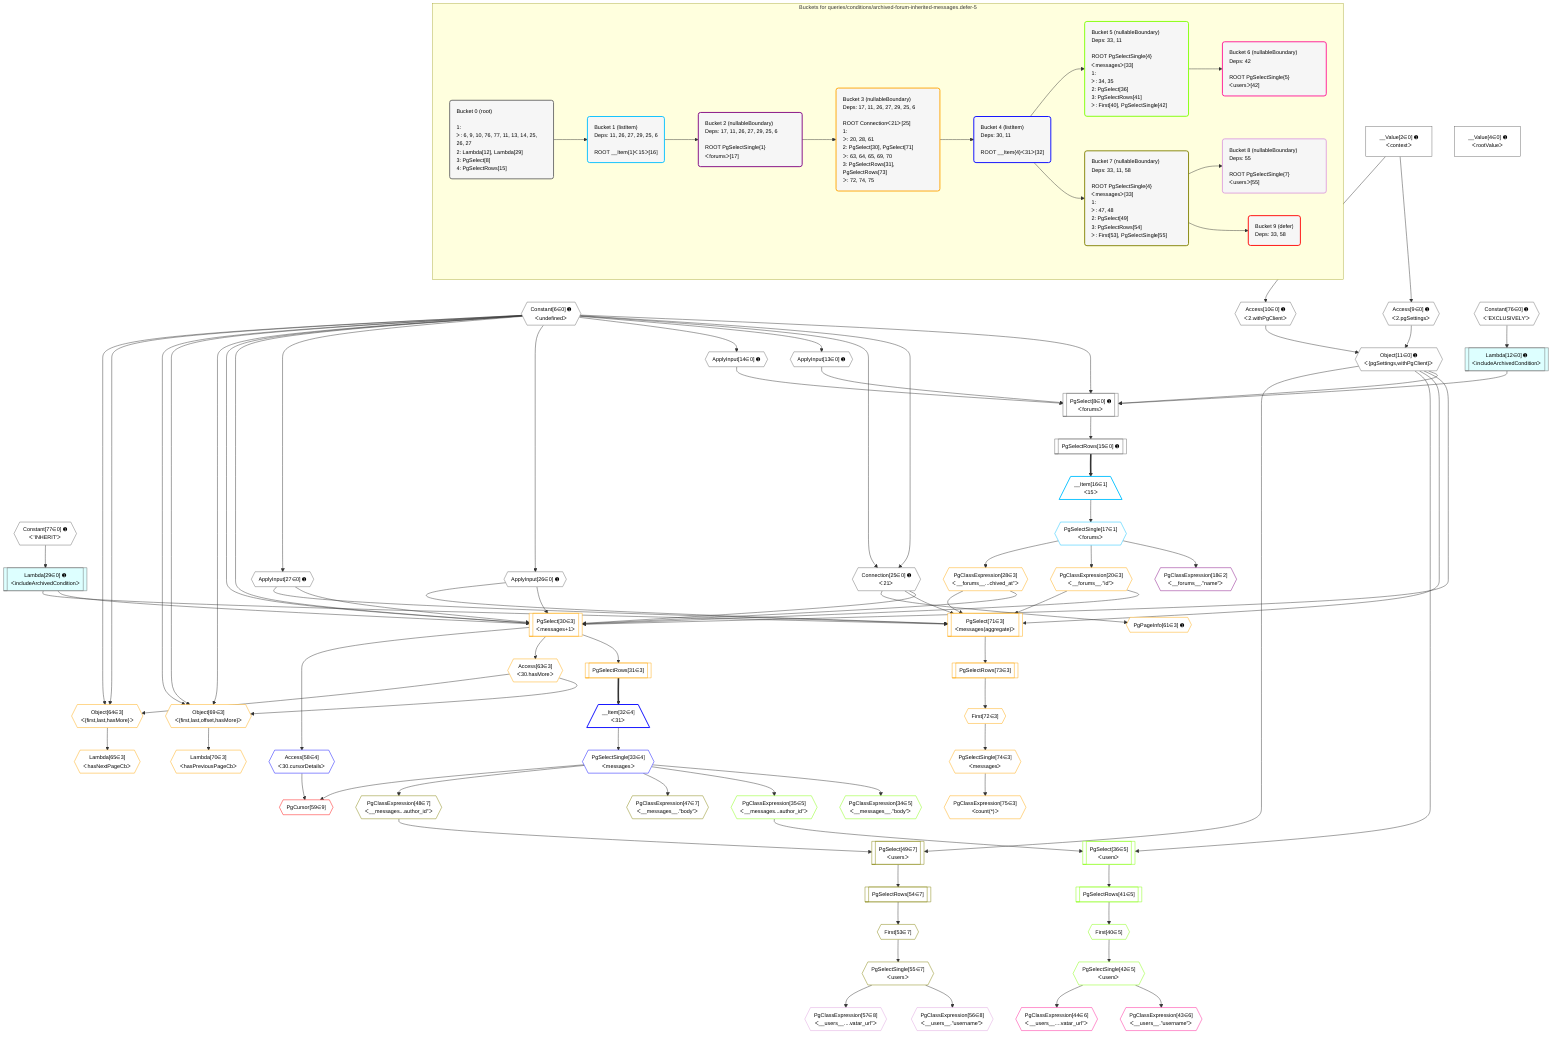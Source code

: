 %%{init: {'themeVariables': { 'fontSize': '12px'}}}%%
graph TD
    classDef path fill:#eee,stroke:#000,color:#000
    classDef plan fill:#fff,stroke-width:1px,color:#000
    classDef itemplan fill:#fff,stroke-width:2px,color:#000
    classDef unbatchedplan fill:#dff,stroke-width:1px,color:#000
    classDef sideeffectplan fill:#fcc,stroke-width:2px,color:#000
    classDef bucket fill:#f6f6f6,color:#000,stroke-width:2px,text-align:left


    %% plan dependencies
    PgSelect8[["PgSelect[8∈0] ➊<br />ᐸforumsᐳ"]]:::plan
    Object11{{"Object[11∈0] ➊<br />ᐸ{pgSettings,withPgClient}ᐳ"}}:::plan
    Constant6{{"Constant[6∈0] ➊<br />ᐸundefinedᐳ"}}:::plan
    Lambda12[["Lambda[12∈0] ➊<br />ᐸincludeArchivedConditionᐳ"]]:::unbatchedplan
    ApplyInput13{{"ApplyInput[13∈0] ➊"}}:::plan
    ApplyInput14{{"ApplyInput[14∈0] ➊"}}:::plan
    Object11 & Constant6 & Lambda12 & ApplyInput13 & ApplyInput14 --> PgSelect8
    Access9{{"Access[9∈0] ➊<br />ᐸ2.pgSettingsᐳ"}}:::plan
    Access10{{"Access[10∈0] ➊<br />ᐸ2.withPgClientᐳ"}}:::plan
    Access9 & Access10 --> Object11
    Connection25{{"Connection[25∈0] ➊<br />ᐸ21ᐳ"}}:::plan
    Constant6 & Constant6 --> Connection25
    __Value2["__Value[2∈0] ➊<br />ᐸcontextᐳ"]:::plan
    __Value2 --> Access9
    __Value2 --> Access10
    Constant76{{"Constant[76∈0] ➊<br />ᐸ'EXCLUSIVELY'ᐳ"}}:::plan
    Constant76 --> Lambda12
    Constant6 --> ApplyInput13
    Constant6 --> ApplyInput14
    PgSelectRows15[["PgSelectRows[15∈0] ➊"]]:::plan
    PgSelect8 --> PgSelectRows15
    ApplyInput26{{"ApplyInput[26∈0] ➊"}}:::plan
    Constant6 --> ApplyInput26
    ApplyInput27{{"ApplyInput[27∈0] ➊"}}:::plan
    Constant6 --> ApplyInput27
    Lambda29[["Lambda[29∈0] ➊<br />ᐸincludeArchivedConditionᐳ"]]:::unbatchedplan
    Constant77{{"Constant[77∈0] ➊<br />ᐸ'INHERIT'ᐳ"}}:::plan
    Constant77 --> Lambda29
    __Value4["__Value[4∈0] ➊<br />ᐸrootValueᐳ"]:::plan
    __Item16[/"__Item[16∈1]<br />ᐸ15ᐳ"\]:::itemplan
    PgSelectRows15 ==> __Item16
    PgSelectSingle17{{"PgSelectSingle[17∈1]<br />ᐸforumsᐳ"}}:::plan
    __Item16 --> PgSelectSingle17
    PgClassExpression18{{"PgClassExpression[18∈2]<br />ᐸ__forums__.”name”ᐳ"}}:::plan
    PgSelectSingle17 --> PgClassExpression18
    PgSelect30[["PgSelect[30∈3]<br />ᐸmessages+1ᐳ"]]:::plan
    PgClassExpression20{{"PgClassExpression[20∈3]<br />ᐸ__forums__.”id”ᐳ"}}:::plan
    PgClassExpression28{{"PgClassExpression[28∈3]<br />ᐸ__forums__...chived_at”ᐳ"}}:::plan
    Object11 & PgClassExpression20 & ApplyInput26 & ApplyInput27 & PgClassExpression28 & Lambda29 & Connection25 & Constant6 & Constant6 --> PgSelect30
    PgSelect71[["PgSelect[71∈3]<br />ᐸmessages(aggregate)ᐳ"]]:::plan
    Object11 & PgClassExpression20 & ApplyInput26 & ApplyInput27 & PgClassExpression28 & Lambda29 & Connection25 --> PgSelect71
    Object69{{"Object[69∈3]<br />ᐸ{first,last,offset,hasMore}ᐳ"}}:::plan
    Access63{{"Access[63∈3]<br />ᐸ30.hasMoreᐳ"}}:::plan
    Constant6 & Constant6 & Constant6 & Access63 --> Object69
    Object64{{"Object[64∈3]<br />ᐸ{first,last,hasMore}ᐳ"}}:::plan
    Constant6 & Constant6 & Access63 --> Object64
    PgSelectSingle17 --> PgClassExpression20
    PgSelectSingle17 --> PgClassExpression28
    PgSelectRows31[["PgSelectRows[31∈3]"]]:::plan
    PgSelect30 --> PgSelectRows31
    PgPageInfo61{{"PgPageInfo[61∈3] ➊"}}:::plan
    Connection25 --> PgPageInfo61
    PgSelect30 --> Access63
    Lambda65{{"Lambda[65∈3]<br />ᐸhasNextPageCbᐳ"}}:::plan
    Object64 --> Lambda65
    Lambda70{{"Lambda[70∈3]<br />ᐸhasPreviousPageCbᐳ"}}:::plan
    Object69 --> Lambda70
    First72{{"First[72∈3]"}}:::plan
    PgSelectRows73[["PgSelectRows[73∈3]"]]:::plan
    PgSelectRows73 --> First72
    PgSelect71 --> PgSelectRows73
    PgSelectSingle74{{"PgSelectSingle[74∈3]<br />ᐸmessagesᐳ"}}:::plan
    First72 --> PgSelectSingle74
    PgClassExpression75{{"PgClassExpression[75∈3]<br />ᐸcount(*)ᐳ"}}:::plan
    PgSelectSingle74 --> PgClassExpression75
    __Item32[/"__Item[32∈4]<br />ᐸ31ᐳ"\]:::itemplan
    PgSelectRows31 ==> __Item32
    PgSelectSingle33{{"PgSelectSingle[33∈4]<br />ᐸmessagesᐳ"}}:::plan
    __Item32 --> PgSelectSingle33
    Access58{{"Access[58∈4]<br />ᐸ30.cursorDetailsᐳ"}}:::plan
    PgSelect30 --> Access58
    PgSelect36[["PgSelect[36∈5]<br />ᐸusersᐳ"]]:::plan
    PgClassExpression35{{"PgClassExpression[35∈5]<br />ᐸ__messages...author_id”ᐳ"}}:::plan
    Object11 & PgClassExpression35 --> PgSelect36
    PgClassExpression34{{"PgClassExpression[34∈5]<br />ᐸ__messages__.”body”ᐳ"}}:::plan
    PgSelectSingle33 --> PgClassExpression34
    PgSelectSingle33 --> PgClassExpression35
    First40{{"First[40∈5]"}}:::plan
    PgSelectRows41[["PgSelectRows[41∈5]"]]:::plan
    PgSelectRows41 --> First40
    PgSelect36 --> PgSelectRows41
    PgSelectSingle42{{"PgSelectSingle[42∈5]<br />ᐸusersᐳ"}}:::plan
    First40 --> PgSelectSingle42
    PgClassExpression43{{"PgClassExpression[43∈6]<br />ᐸ__users__.”username”ᐳ"}}:::plan
    PgSelectSingle42 --> PgClassExpression43
    PgClassExpression44{{"PgClassExpression[44∈6]<br />ᐸ__users__....vatar_url”ᐳ"}}:::plan
    PgSelectSingle42 --> PgClassExpression44
    PgSelect49[["PgSelect[49∈7]<br />ᐸusersᐳ"]]:::plan
    PgClassExpression48{{"PgClassExpression[48∈7]<br />ᐸ__messages...author_id”ᐳ"}}:::plan
    Object11 & PgClassExpression48 --> PgSelect49
    PgClassExpression47{{"PgClassExpression[47∈7]<br />ᐸ__messages__.”body”ᐳ"}}:::plan
    PgSelectSingle33 --> PgClassExpression47
    PgSelectSingle33 --> PgClassExpression48
    First53{{"First[53∈7]"}}:::plan
    PgSelectRows54[["PgSelectRows[54∈7]"]]:::plan
    PgSelectRows54 --> First53
    PgSelect49 --> PgSelectRows54
    PgSelectSingle55{{"PgSelectSingle[55∈7]<br />ᐸusersᐳ"}}:::plan
    First53 --> PgSelectSingle55
    PgClassExpression56{{"PgClassExpression[56∈8]<br />ᐸ__users__.”username”ᐳ"}}:::plan
    PgSelectSingle55 --> PgClassExpression56
    PgClassExpression57{{"PgClassExpression[57∈8]<br />ᐸ__users__....vatar_url”ᐳ"}}:::plan
    PgSelectSingle55 --> PgClassExpression57
    PgCursor59{{"PgCursor[59∈9]"}}:::plan
    PgSelectSingle33 & Access58 --> PgCursor59

    %% define steps

    subgraph "Buckets for queries/conditions/archived-forum-inherited-messages.defer-5"
    Bucket0("Bucket 0 (root)<br /><br />1: <br />ᐳ: 6, 9, 10, 76, 77, 11, 13, 14, 25, 26, 27<br />2: Lambda[12], Lambda[29]<br />3: PgSelect[8]<br />4: PgSelectRows[15]"):::bucket
    classDef bucket0 stroke:#696969
    class Bucket0,__Value2,__Value4,Constant6,PgSelect8,Access9,Access10,Object11,Lambda12,ApplyInput13,ApplyInput14,PgSelectRows15,Connection25,ApplyInput26,ApplyInput27,Lambda29,Constant76,Constant77 bucket0
    Bucket1("Bucket 1 (listItem)<br />Deps: 11, 26, 27, 29, 25, 6<br /><br />ROOT __Item{1}ᐸ15ᐳ[16]"):::bucket
    classDef bucket1 stroke:#00bfff
    class Bucket1,__Item16,PgSelectSingle17 bucket1
    Bucket2("Bucket 2 (nullableBoundary)<br />Deps: 17, 11, 26, 27, 29, 25, 6<br /><br />ROOT PgSelectSingle{1}ᐸforumsᐳ[17]"):::bucket
    classDef bucket2 stroke:#7f007f
    class Bucket2,PgClassExpression18 bucket2
    Bucket3("Bucket 3 (nullableBoundary)<br />Deps: 17, 11, 26, 27, 29, 25, 6<br /><br />ROOT Connectionᐸ21ᐳ[25]<br />1: <br />ᐳ: 20, 28, 61<br />2: PgSelect[30], PgSelect[71]<br />ᐳ: 63, 64, 65, 69, 70<br />3: PgSelectRows[31], PgSelectRows[73]<br />ᐳ: 72, 74, 75"):::bucket
    classDef bucket3 stroke:#ffa500
    class Bucket3,PgClassExpression20,PgClassExpression28,PgSelect30,PgSelectRows31,PgPageInfo61,Access63,Object64,Lambda65,Object69,Lambda70,PgSelect71,First72,PgSelectRows73,PgSelectSingle74,PgClassExpression75 bucket3
    Bucket4("Bucket 4 (listItem)<br />Deps: 30, 11<br /><br />ROOT __Item{4}ᐸ31ᐳ[32]"):::bucket
    classDef bucket4 stroke:#0000ff
    class Bucket4,__Item32,PgSelectSingle33,Access58 bucket4
    Bucket5("Bucket 5 (nullableBoundary)<br />Deps: 33, 11<br /><br />ROOT PgSelectSingle{4}ᐸmessagesᐳ[33]<br />1: <br />ᐳ: 34, 35<br />2: PgSelect[36]<br />3: PgSelectRows[41]<br />ᐳ: First[40], PgSelectSingle[42]"):::bucket
    classDef bucket5 stroke:#7fff00
    class Bucket5,PgClassExpression34,PgClassExpression35,PgSelect36,First40,PgSelectRows41,PgSelectSingle42 bucket5
    Bucket6("Bucket 6 (nullableBoundary)<br />Deps: 42<br /><br />ROOT PgSelectSingle{5}ᐸusersᐳ[42]"):::bucket
    classDef bucket6 stroke:#ff1493
    class Bucket6,PgClassExpression43,PgClassExpression44 bucket6
    Bucket7("Bucket 7 (nullableBoundary)<br />Deps: 33, 11, 58<br /><br />ROOT PgSelectSingle{4}ᐸmessagesᐳ[33]<br />1: <br />ᐳ: 47, 48<br />2: PgSelect[49]<br />3: PgSelectRows[54]<br />ᐳ: First[53], PgSelectSingle[55]"):::bucket
    classDef bucket7 stroke:#808000
    class Bucket7,PgClassExpression47,PgClassExpression48,PgSelect49,First53,PgSelectRows54,PgSelectSingle55 bucket7
    Bucket8("Bucket 8 (nullableBoundary)<br />Deps: 55<br /><br />ROOT PgSelectSingle{7}ᐸusersᐳ[55]"):::bucket
    classDef bucket8 stroke:#dda0dd
    class Bucket8,PgClassExpression56,PgClassExpression57 bucket8
    Bucket9("Bucket 9 (defer)<br />Deps: 33, 58"):::bucket
    classDef bucket9 stroke:#ff0000
    class Bucket9,PgCursor59 bucket9
    Bucket0 --> Bucket1
    Bucket1 --> Bucket2
    Bucket2 --> Bucket3
    Bucket3 --> Bucket4
    Bucket4 --> Bucket5 & Bucket7
    Bucket5 --> Bucket6
    Bucket7 --> Bucket8 & Bucket9
    end